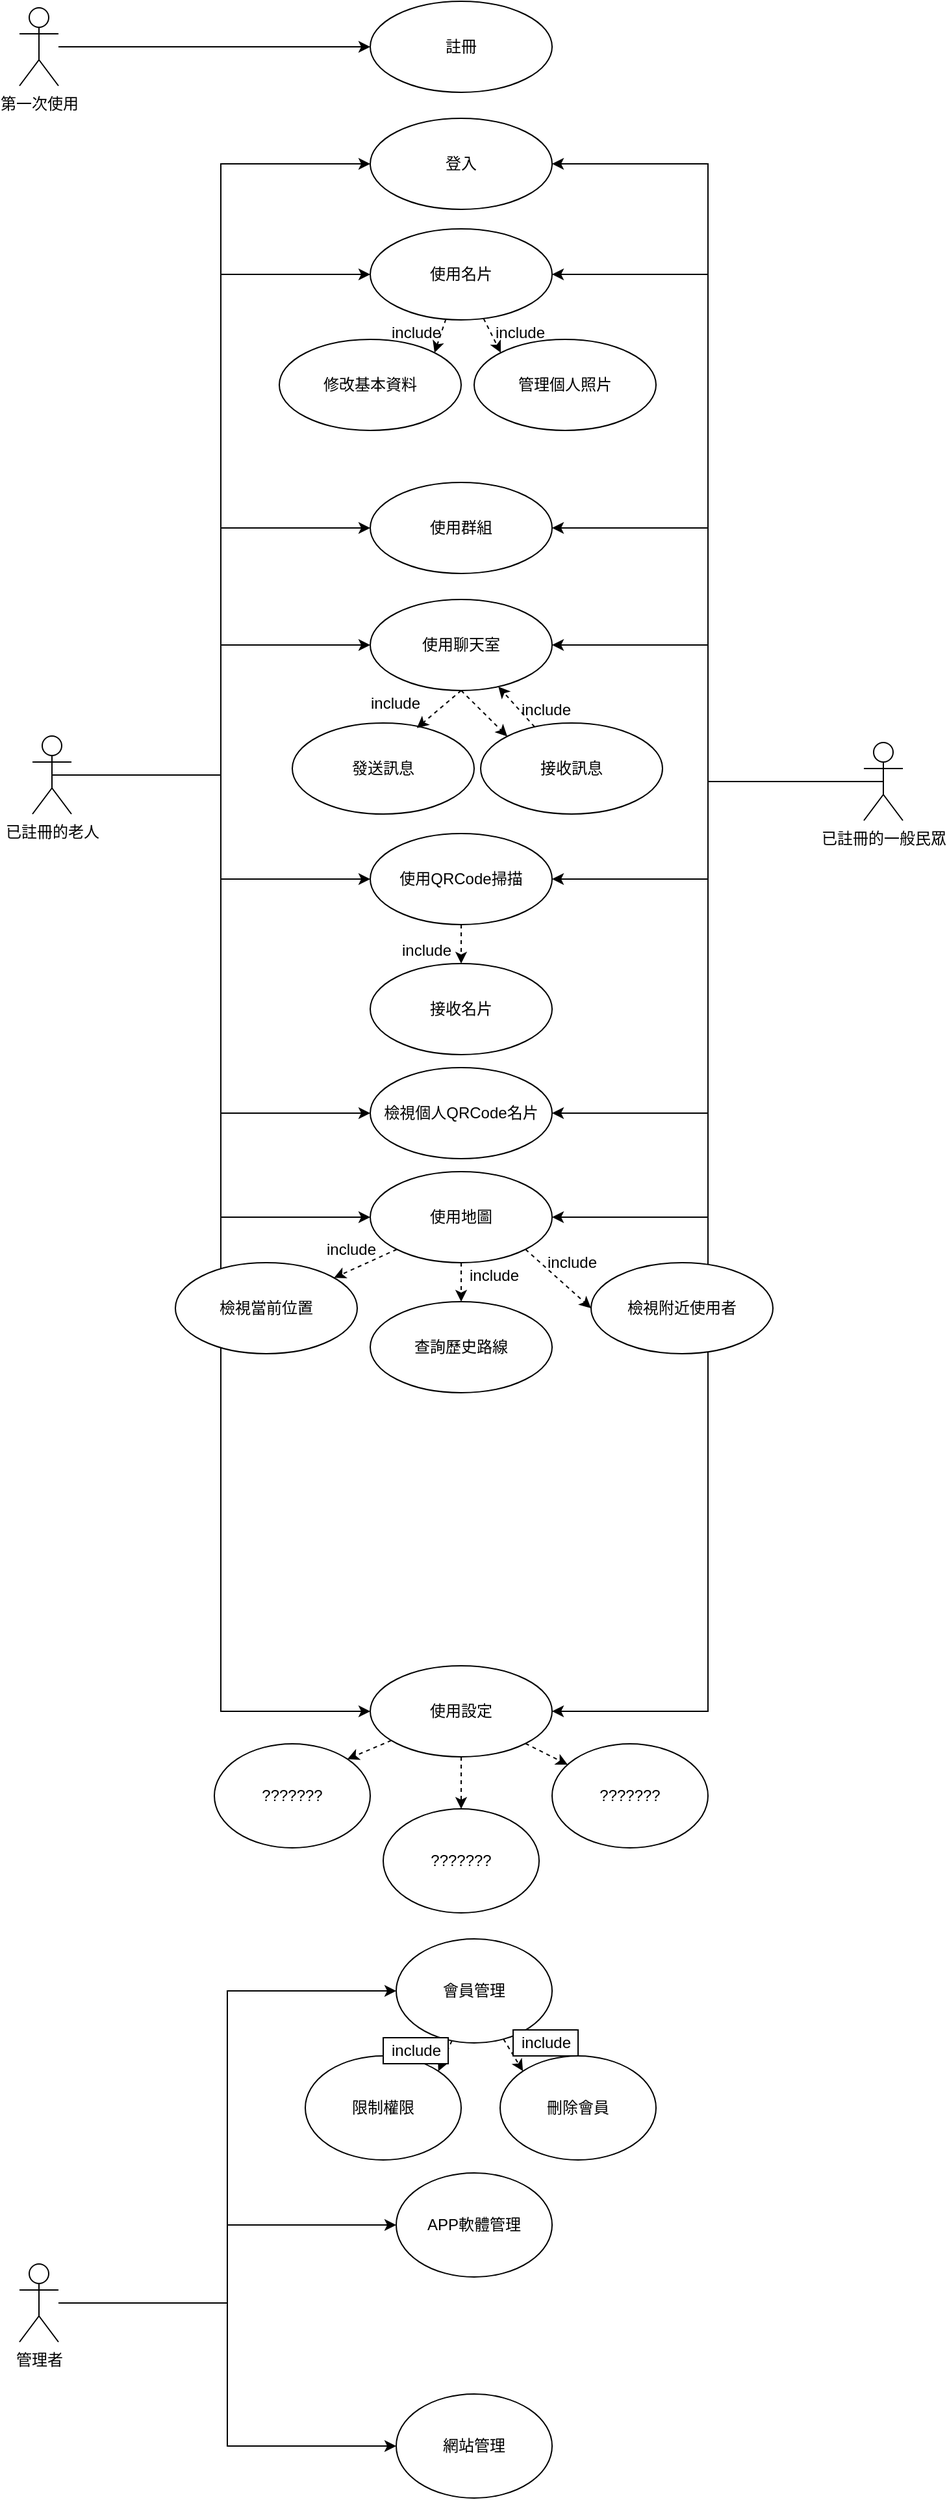 <mxfile version="15.6.5" type="github">
  <diagram id="3pQnXrzSG3vX-jDDkCfl" name="Page-1">
    <mxGraphModel dx="1483" dy="766" grid="1" gridSize="10" guides="1" tooltips="1" connect="1" arrows="1" fold="1" page="1" pageScale="1" pageWidth="827" pageHeight="1169" math="0" shadow="0">
      <root>
        <mxCell id="0" />
        <mxCell id="1" parent="0" />
        <mxCell id="MmpGkMe2nX216u95FJ8I-1" value="註冊" style="ellipse;whiteSpace=wrap;html=1;fillColor=default;strokeColor=default;fontColor=default;" parent="1" vertex="1">
          <mxGeometry x="370" y="30" width="140" height="70" as="geometry" />
        </mxCell>
        <mxCell id="MmpGkMe2nX216u95FJ8I-3" style="edgeStyle=orthogonalEdgeStyle;rounded=0;orthogonalLoop=1;jettySize=auto;html=1;entryX=0;entryY=0.5;entryDx=0;entryDy=0;" parent="1" source="MmpGkMe2nX216u95FJ8I-2" target="MmpGkMe2nX216u95FJ8I-1" edge="1">
          <mxGeometry relative="1" as="geometry" />
        </mxCell>
        <mxCell id="MmpGkMe2nX216u95FJ8I-2" value="&lt;div&gt;第一次使用&lt;br&gt;&lt;/div&gt;" style="shape=umlActor;verticalLabelPosition=bottom;verticalAlign=top;html=1;fillColor=default;strokeColor=default;fontColor=default;" parent="1" vertex="1">
          <mxGeometry x="100" y="35" width="30" height="60" as="geometry" />
        </mxCell>
        <mxCell id="_9rkQAgJzxw9d2bGMF5m-8" style="edgeStyle=orthogonalEdgeStyle;rounded=0;orthogonalLoop=1;jettySize=auto;html=1;exitX=0.5;exitY=0.5;exitDx=0;exitDy=0;exitPerimeter=0;labelBackgroundColor=default;fontColor=default;strokeColor=default;entryX=0;entryY=0.5;entryDx=0;entryDy=0;" edge="1" parent="1" source="MmpGkMe2nX216u95FJ8I-4" target="_9rkQAgJzxw9d2bGMF5m-7">
          <mxGeometry relative="1" as="geometry">
            <mxPoint x="380" y="280" as="targetPoint" />
          </mxGeometry>
        </mxCell>
        <mxCell id="_9rkQAgJzxw9d2bGMF5m-47" style="edgeStyle=orthogonalEdgeStyle;rounded=0;orthogonalLoop=1;jettySize=auto;html=1;entryX=0;entryY=0.5;entryDx=0;entryDy=0;labelBackgroundColor=default;fontColor=default;endArrow=classic;endFill=1;strokeColor=default;" edge="1" parent="1" source="MmpGkMe2nX216u95FJ8I-4" target="_9rkQAgJzxw9d2bGMF5m-11">
          <mxGeometry relative="1" as="geometry" />
        </mxCell>
        <mxCell id="_9rkQAgJzxw9d2bGMF5m-48" style="edgeStyle=orthogonalEdgeStyle;rounded=0;orthogonalLoop=1;jettySize=auto;html=1;entryX=0;entryY=0.5;entryDx=0;entryDy=0;labelBackgroundColor=default;fontColor=default;endArrow=classic;endFill=1;strokeColor=default;" edge="1" parent="1" source="MmpGkMe2nX216u95FJ8I-4" target="_9rkQAgJzxw9d2bGMF5m-13">
          <mxGeometry relative="1" as="geometry" />
        </mxCell>
        <mxCell id="_9rkQAgJzxw9d2bGMF5m-49" style="edgeStyle=orthogonalEdgeStyle;rounded=0;orthogonalLoop=1;jettySize=auto;html=1;entryX=0;entryY=0.5;entryDx=0;entryDy=0;labelBackgroundColor=default;fontColor=default;endArrow=classic;endFill=1;strokeColor=default;" edge="1" parent="1" source="MmpGkMe2nX216u95FJ8I-4" target="_9rkQAgJzxw9d2bGMF5m-17">
          <mxGeometry relative="1" as="geometry" />
        </mxCell>
        <mxCell id="_9rkQAgJzxw9d2bGMF5m-50" style="edgeStyle=orthogonalEdgeStyle;rounded=0;orthogonalLoop=1;jettySize=auto;html=1;entryX=0;entryY=0.5;entryDx=0;entryDy=0;labelBackgroundColor=default;fontColor=default;endArrow=classic;endFill=1;strokeColor=default;" edge="1" parent="1" source="MmpGkMe2nX216u95FJ8I-4" target="_9rkQAgJzxw9d2bGMF5m-15">
          <mxGeometry relative="1" as="geometry" />
        </mxCell>
        <mxCell id="_9rkQAgJzxw9d2bGMF5m-51" style="edgeStyle=orthogonalEdgeStyle;rounded=0;orthogonalLoop=1;jettySize=auto;html=1;entryX=0;entryY=0.5;entryDx=0;entryDy=0;labelBackgroundColor=default;fontColor=default;endArrow=classic;endFill=1;strokeColor=default;" edge="1" parent="1" source="MmpGkMe2nX216u95FJ8I-4" target="_9rkQAgJzxw9d2bGMF5m-16">
          <mxGeometry relative="1" as="geometry" />
        </mxCell>
        <mxCell id="_9rkQAgJzxw9d2bGMF5m-52" style="edgeStyle=orthogonalEdgeStyle;rounded=0;orthogonalLoop=1;jettySize=auto;html=1;entryX=0;entryY=0.5;entryDx=0;entryDy=0;labelBackgroundColor=default;fontColor=default;endArrow=classic;endFill=1;strokeColor=default;" edge="1" parent="1" source="MmpGkMe2nX216u95FJ8I-4" target="_9rkQAgJzxw9d2bGMF5m-20">
          <mxGeometry relative="1" as="geometry" />
        </mxCell>
        <mxCell id="_9rkQAgJzxw9d2bGMF5m-54" style="edgeStyle=orthogonalEdgeStyle;rounded=0;orthogonalLoop=1;jettySize=auto;html=1;entryX=0;entryY=0.5;entryDx=0;entryDy=0;labelBackgroundColor=default;fontColor=default;endArrow=classic;endFill=1;strokeColor=default;" edge="1" parent="1" source="MmpGkMe2nX216u95FJ8I-4" target="_9rkQAgJzxw9d2bGMF5m-53">
          <mxGeometry relative="1" as="geometry" />
        </mxCell>
        <mxCell id="MmpGkMe2nX216u95FJ8I-4" value="&lt;div&gt;已註冊的老人&lt;/div&gt;&lt;div&gt;&lt;br&gt;&lt;/div&gt;" style="shape=umlActor;verticalLabelPosition=bottom;verticalAlign=top;html=1;fillColor=default;strokeColor=default;fontColor=default;" parent="1" vertex="1">
          <mxGeometry x="110" y="595" width="30" height="60" as="geometry" />
        </mxCell>
        <mxCell id="_9rkQAgJzxw9d2bGMF5m-9" style="edgeStyle=orthogonalEdgeStyle;rounded=0;orthogonalLoop=1;jettySize=auto;html=1;exitX=0.5;exitY=0.5;exitDx=0;exitDy=0;exitPerimeter=0;entryX=1;entryY=0.5;entryDx=0;entryDy=0;labelBackgroundColor=default;fontColor=default;strokeColor=default;" edge="1" parent="1" source="_9rkQAgJzxw9d2bGMF5m-2" target="_9rkQAgJzxw9d2bGMF5m-7">
          <mxGeometry relative="1" as="geometry" />
        </mxCell>
        <mxCell id="_9rkQAgJzxw9d2bGMF5m-59" style="edgeStyle=orthogonalEdgeStyle;rounded=0;orthogonalLoop=1;jettySize=auto;html=1;entryX=1;entryY=0.5;entryDx=0;entryDy=0;labelBackgroundColor=default;fontColor=default;endArrow=classic;endFill=1;strokeColor=default;" edge="1" parent="1" source="_9rkQAgJzxw9d2bGMF5m-2" target="_9rkQAgJzxw9d2bGMF5m-11">
          <mxGeometry relative="1" as="geometry" />
        </mxCell>
        <mxCell id="_9rkQAgJzxw9d2bGMF5m-60" style="edgeStyle=orthogonalEdgeStyle;rounded=0;orthogonalLoop=1;jettySize=auto;html=1;entryX=1;entryY=0.5;entryDx=0;entryDy=0;labelBackgroundColor=default;fontColor=default;endArrow=classic;endFill=1;strokeColor=default;" edge="1" parent="1" source="_9rkQAgJzxw9d2bGMF5m-2" target="_9rkQAgJzxw9d2bGMF5m-13">
          <mxGeometry relative="1" as="geometry" />
        </mxCell>
        <mxCell id="_9rkQAgJzxw9d2bGMF5m-61" style="edgeStyle=orthogonalEdgeStyle;rounded=0;orthogonalLoop=1;jettySize=auto;html=1;entryX=1;entryY=0.5;entryDx=0;entryDy=0;labelBackgroundColor=default;fontColor=default;endArrow=classic;endFill=1;strokeColor=default;" edge="1" parent="1" source="_9rkQAgJzxw9d2bGMF5m-2" target="_9rkQAgJzxw9d2bGMF5m-17">
          <mxGeometry relative="1" as="geometry" />
        </mxCell>
        <mxCell id="_9rkQAgJzxw9d2bGMF5m-62" style="edgeStyle=orthogonalEdgeStyle;rounded=0;orthogonalLoop=1;jettySize=auto;html=1;entryX=1;entryY=0.5;entryDx=0;entryDy=0;labelBackgroundColor=default;fontColor=default;endArrow=classic;endFill=1;strokeColor=default;" edge="1" parent="1" source="_9rkQAgJzxw9d2bGMF5m-2" target="_9rkQAgJzxw9d2bGMF5m-15">
          <mxGeometry relative="1" as="geometry" />
        </mxCell>
        <mxCell id="_9rkQAgJzxw9d2bGMF5m-63" style="edgeStyle=orthogonalEdgeStyle;rounded=0;orthogonalLoop=1;jettySize=auto;html=1;entryX=1;entryY=0.5;entryDx=0;entryDy=0;labelBackgroundColor=default;fontColor=default;endArrow=classic;endFill=1;strokeColor=default;" edge="1" parent="1" source="_9rkQAgJzxw9d2bGMF5m-2" target="_9rkQAgJzxw9d2bGMF5m-16">
          <mxGeometry relative="1" as="geometry" />
        </mxCell>
        <mxCell id="_9rkQAgJzxw9d2bGMF5m-64" style="edgeStyle=orthogonalEdgeStyle;rounded=0;orthogonalLoop=1;jettySize=auto;html=1;entryX=1;entryY=0.5;entryDx=0;entryDy=0;labelBackgroundColor=default;fontColor=default;endArrow=classic;endFill=1;strokeColor=default;" edge="1" parent="1" source="_9rkQAgJzxw9d2bGMF5m-2" target="_9rkQAgJzxw9d2bGMF5m-20">
          <mxGeometry relative="1" as="geometry" />
        </mxCell>
        <mxCell id="_9rkQAgJzxw9d2bGMF5m-65" style="edgeStyle=orthogonalEdgeStyle;rounded=0;orthogonalLoop=1;jettySize=auto;html=1;entryX=1;entryY=0.5;entryDx=0;entryDy=0;labelBackgroundColor=default;fontColor=default;endArrow=classic;endFill=1;strokeColor=default;" edge="1" parent="1" source="_9rkQAgJzxw9d2bGMF5m-2" target="_9rkQAgJzxw9d2bGMF5m-53">
          <mxGeometry relative="1" as="geometry" />
        </mxCell>
        <mxCell id="_9rkQAgJzxw9d2bGMF5m-2" value="已註冊的一般民眾" style="shape=umlActor;verticalLabelPosition=bottom;verticalAlign=top;html=1;fillColor=default;strokeColor=default;fontColor=default;" vertex="1" parent="1">
          <mxGeometry x="750" y="600" width="30" height="60" as="geometry" />
        </mxCell>
        <mxCell id="_9rkQAgJzxw9d2bGMF5m-7" value="登入" style="ellipse;whiteSpace=wrap;html=1;fillColor=default;strokeColor=default;fontColor=default;" vertex="1" parent="1">
          <mxGeometry x="370" y="120" width="140" height="70" as="geometry" />
        </mxCell>
        <mxCell id="_9rkQAgJzxw9d2bGMF5m-79" style="edgeStyle=orthogonalEdgeStyle;rounded=0;orthogonalLoop=1;jettySize=auto;html=1;entryX=0;entryY=0.5;entryDx=0;entryDy=0;labelBackgroundColor=default;fontColor=default;endArrow=classic;endFill=1;strokeColor=default;" edge="1" parent="1" source="_9rkQAgJzxw9d2bGMF5m-10" target="_9rkQAgJzxw9d2bGMF5m-66">
          <mxGeometry relative="1" as="geometry" />
        </mxCell>
        <mxCell id="_9rkQAgJzxw9d2bGMF5m-80" style="edgeStyle=orthogonalEdgeStyle;rounded=0;orthogonalLoop=1;jettySize=auto;html=1;entryX=0;entryY=0.5;entryDx=0;entryDy=0;labelBackgroundColor=default;fontColor=default;endArrow=classic;endFill=1;strokeColor=default;" edge="1" parent="1" source="_9rkQAgJzxw9d2bGMF5m-10" target="_9rkQAgJzxw9d2bGMF5m-77">
          <mxGeometry relative="1" as="geometry" />
        </mxCell>
        <mxCell id="_9rkQAgJzxw9d2bGMF5m-81" style="edgeStyle=orthogonalEdgeStyle;rounded=0;orthogonalLoop=1;jettySize=auto;html=1;entryX=0;entryY=0.5;entryDx=0;entryDy=0;labelBackgroundColor=default;fontColor=default;endArrow=classic;endFill=1;strokeColor=default;" edge="1" parent="1" source="_9rkQAgJzxw9d2bGMF5m-10" target="_9rkQAgJzxw9d2bGMF5m-78">
          <mxGeometry relative="1" as="geometry" />
        </mxCell>
        <mxCell id="_9rkQAgJzxw9d2bGMF5m-10" value="管理者" style="shape=umlActor;verticalLabelPosition=bottom;verticalAlign=top;html=1;fillColor=default;strokeColor=default;fontColor=default;" vertex="1" parent="1">
          <mxGeometry x="100" y="1770" width="30" height="60" as="geometry" />
        </mxCell>
        <mxCell id="_9rkQAgJzxw9d2bGMF5m-71" style="rounded=0;orthogonalLoop=1;jettySize=auto;html=1;entryX=0;entryY=0;entryDx=0;entryDy=0;labelBackgroundColor=default;fontColor=default;endArrow=classic;endFill=1;strokeColor=default;dashed=1;" edge="1" parent="1" source="_9rkQAgJzxw9d2bGMF5m-11" target="_9rkQAgJzxw9d2bGMF5m-70">
          <mxGeometry relative="1" as="geometry" />
        </mxCell>
        <mxCell id="_9rkQAgJzxw9d2bGMF5m-72" style="edgeStyle=none;rounded=0;orthogonalLoop=1;jettySize=auto;html=1;entryX=1;entryY=0;entryDx=0;entryDy=0;dashed=1;labelBackgroundColor=default;fontColor=default;endArrow=classic;endFill=1;strokeColor=default;" edge="1" parent="1" source="_9rkQAgJzxw9d2bGMF5m-11" target="_9rkQAgJzxw9d2bGMF5m-69">
          <mxGeometry relative="1" as="geometry" />
        </mxCell>
        <mxCell id="_9rkQAgJzxw9d2bGMF5m-11" value="使用名片" style="ellipse;whiteSpace=wrap;html=1;fillColor=default;strokeColor=default;fontColor=default;" vertex="1" parent="1">
          <mxGeometry x="370" y="205" width="140" height="70" as="geometry" />
        </mxCell>
        <mxCell id="_9rkQAgJzxw9d2bGMF5m-12" value="&lt;div&gt;接收名片&lt;/div&gt;" style="ellipse;whiteSpace=wrap;html=1;fillColor=default;strokeColor=default;fontColor=default;" vertex="1" parent="1">
          <mxGeometry x="370" y="770" width="140" height="70" as="geometry" />
        </mxCell>
        <mxCell id="_9rkQAgJzxw9d2bGMF5m-13" value="使用群組" style="ellipse;whiteSpace=wrap;html=1;fillColor=default;strokeColor=default;fontColor=default;" vertex="1" parent="1">
          <mxGeometry x="370" y="400" width="140" height="70" as="geometry" />
        </mxCell>
        <mxCell id="_9rkQAgJzxw9d2bGMF5m-15" value="使用QRCode掃描" style="ellipse;whiteSpace=wrap;html=1;fillColor=default;strokeColor=default;fontColor=default;" vertex="1" parent="1">
          <mxGeometry x="370" y="670" width="140" height="70" as="geometry" />
        </mxCell>
        <mxCell id="_9rkQAgJzxw9d2bGMF5m-16" value="檢視個人QRCode名片" style="ellipse;whiteSpace=wrap;html=1;fillColor=default;strokeColor=default;fontColor=default;" vertex="1" parent="1">
          <mxGeometry x="370" y="850" width="140" height="70" as="geometry" />
        </mxCell>
        <mxCell id="_9rkQAgJzxw9d2bGMF5m-17" value="使用聊天室" style="ellipse;whiteSpace=wrap;html=1;fillColor=default;strokeColor=default;fontColor=default;" vertex="1" parent="1">
          <mxGeometry x="370" y="490" width="140" height="70" as="geometry" />
        </mxCell>
        <mxCell id="_9rkQAgJzxw9d2bGMF5m-18" value="&lt;div&gt;檢視當前位置&lt;/div&gt;" style="ellipse;whiteSpace=wrap;html=1;fillColor=default;strokeColor=default;fontColor=default;" vertex="1" parent="1">
          <mxGeometry x="220" y="1000" width="140" height="70" as="geometry" />
        </mxCell>
        <mxCell id="_9rkQAgJzxw9d2bGMF5m-19" value="查詢歷史路線" style="ellipse;whiteSpace=wrap;html=1;fillColor=default;strokeColor=default;fontColor=default;" vertex="1" parent="1">
          <mxGeometry x="370" y="1030" width="140" height="70" as="geometry" />
        </mxCell>
        <mxCell id="_9rkQAgJzxw9d2bGMF5m-20" value="&lt;div&gt;使用地圖&lt;/div&gt;" style="ellipse;whiteSpace=wrap;html=1;fillColor=default;strokeColor=default;fontColor=default;" vertex="1" parent="1">
          <mxGeometry x="370" y="930" width="140" height="70" as="geometry" />
        </mxCell>
        <mxCell id="_9rkQAgJzxw9d2bGMF5m-21" value="發送訊息" style="ellipse;whiteSpace=wrap;html=1;fillColor=default;strokeColor=default;fontColor=default;" vertex="1" parent="1">
          <mxGeometry x="310" y="585" width="140" height="70" as="geometry" />
        </mxCell>
        <mxCell id="_9rkQAgJzxw9d2bGMF5m-73" value="" style="edgeStyle=none;rounded=0;orthogonalLoop=1;jettySize=auto;html=1;dashed=1;labelBackgroundColor=default;fontColor=default;endArrow=classic;endFill=1;strokeColor=default;" edge="1" parent="1" source="_9rkQAgJzxw9d2bGMF5m-22" target="_9rkQAgJzxw9d2bGMF5m-17">
          <mxGeometry relative="1" as="geometry" />
        </mxCell>
        <mxCell id="_9rkQAgJzxw9d2bGMF5m-22" value="接收訊息" style="ellipse;whiteSpace=wrap;html=1;fillColor=default;strokeColor=default;fontColor=default;" vertex="1" parent="1">
          <mxGeometry x="455" y="585" width="140" height="70" as="geometry" />
        </mxCell>
        <mxCell id="_9rkQAgJzxw9d2bGMF5m-24" value="" style="endArrow=classic;html=1;rounded=0;labelBackgroundColor=default;fontColor=default;strokeColor=default;entryX=0.685;entryY=0.055;entryDx=0;entryDy=0;entryPerimeter=0;exitX=0.5;exitY=1;exitDx=0;exitDy=0;dashed=1;endFill=1;" edge="1" parent="1" source="_9rkQAgJzxw9d2bGMF5m-17" target="_9rkQAgJzxw9d2bGMF5m-21">
          <mxGeometry width="50" height="50" relative="1" as="geometry">
            <mxPoint x="510" y="460" as="sourcePoint" />
            <mxPoint x="560" y="410" as="targetPoint" />
          </mxGeometry>
        </mxCell>
        <mxCell id="_9rkQAgJzxw9d2bGMF5m-25" value="" style="endArrow=classic;dashed=1;html=1;rounded=0;labelBackgroundColor=default;fontColor=default;strokeColor=default;entryX=0;entryY=0;entryDx=0;entryDy=0;exitX=0.5;exitY=1;exitDx=0;exitDy=0;endFill=1;" edge="1" parent="1" source="_9rkQAgJzxw9d2bGMF5m-17" target="_9rkQAgJzxw9d2bGMF5m-22">
          <mxGeometry width="50" height="50" relative="1" as="geometry">
            <mxPoint x="490" y="600" as="sourcePoint" />
            <mxPoint x="540" y="550" as="targetPoint" />
          </mxGeometry>
        </mxCell>
        <mxCell id="_9rkQAgJzxw9d2bGMF5m-27" value="include" style="text;html=1;align=center;verticalAlign=middle;resizable=0;points=[];autosize=1;strokeColor=none;fillColor=none;fontColor=default;" vertex="1" parent="1">
          <mxGeometry x="364" y="560" width="50" height="20" as="geometry" />
        </mxCell>
        <mxCell id="_9rkQAgJzxw9d2bGMF5m-28" value="include" style="text;html=1;align=center;verticalAlign=middle;resizable=0;points=[];autosize=1;strokeColor=none;fillColor=none;fontColor=default;" vertex="1" parent="1">
          <mxGeometry x="480" y="565" width="50" height="20" as="geometry" />
        </mxCell>
        <mxCell id="_9rkQAgJzxw9d2bGMF5m-30" value="" style="endArrow=classic;html=1;rounded=0;dashed=1;labelBackgroundColor=default;fontColor=default;strokeColor=default;entryX=0.5;entryY=0;entryDx=0;entryDy=0;exitX=0.5;exitY=1;exitDx=0;exitDy=0;" edge="1" parent="1" source="_9rkQAgJzxw9d2bGMF5m-15" target="_9rkQAgJzxw9d2bGMF5m-12">
          <mxGeometry width="50" height="50" relative="1" as="geometry">
            <mxPoint x="520" y="740" as="sourcePoint" />
            <mxPoint x="570" y="690" as="targetPoint" />
          </mxGeometry>
        </mxCell>
        <mxCell id="_9rkQAgJzxw9d2bGMF5m-32" value="" style="endArrow=classic;html=1;rounded=0;dashed=1;labelBackgroundColor=default;fontColor=default;strokeColor=default;exitX=0;exitY=1;exitDx=0;exitDy=0;" edge="1" parent="1" source="_9rkQAgJzxw9d2bGMF5m-20" target="_9rkQAgJzxw9d2bGMF5m-18">
          <mxGeometry width="50" height="50" relative="1" as="geometry">
            <mxPoint x="500" y="850" as="sourcePoint" />
            <mxPoint x="570" y="850" as="targetPoint" />
          </mxGeometry>
        </mxCell>
        <mxCell id="_9rkQAgJzxw9d2bGMF5m-33" value="" style="endArrow=classic;html=1;rounded=0;dashed=1;labelBackgroundColor=default;fontColor=default;strokeColor=default;exitX=0.5;exitY=1;exitDx=0;exitDy=0;" edge="1" parent="1" source="_9rkQAgJzxw9d2bGMF5m-20" target="_9rkQAgJzxw9d2bGMF5m-19">
          <mxGeometry width="50" height="50" relative="1" as="geometry">
            <mxPoint x="502.72" y="900.0" as="sourcePoint" />
            <mxPoint x="580" y="859.6" as="targetPoint" />
          </mxGeometry>
        </mxCell>
        <mxCell id="_9rkQAgJzxw9d2bGMF5m-34" value="檢視附近使用者" style="ellipse;whiteSpace=wrap;html=1;fillColor=default;strokeColor=default;fontColor=default;" vertex="1" parent="1">
          <mxGeometry x="540" y="1000" width="140" height="70" as="geometry" />
        </mxCell>
        <mxCell id="_9rkQAgJzxw9d2bGMF5m-36" value="include" style="text;html=1;align=center;verticalAlign=middle;resizable=0;points=[];autosize=1;strokeColor=none;fillColor=none;fontColor=default;" vertex="1" parent="1">
          <mxGeometry x="388" y="750" width="50" height="20" as="geometry" />
        </mxCell>
        <mxCell id="_9rkQAgJzxw9d2bGMF5m-37" value="include" style="text;html=1;align=center;verticalAlign=middle;resizable=0;points=[];autosize=1;strokeColor=none;fillColor=none;fontColor=default;" vertex="1" parent="1">
          <mxGeometry x="330" y="980" width="50" height="20" as="geometry" />
        </mxCell>
        <mxCell id="_9rkQAgJzxw9d2bGMF5m-38" value="include" style="text;html=1;align=center;verticalAlign=middle;resizable=0;points=[];autosize=1;strokeColor=none;fillColor=none;fontColor=default;" vertex="1" parent="1">
          <mxGeometry x="440" y="1000" width="50" height="20" as="geometry" />
        </mxCell>
        <mxCell id="_9rkQAgJzxw9d2bGMF5m-41" value="include" style="text;html=1;align=center;verticalAlign=middle;resizable=0;points=[];autosize=1;strokeColor=none;fillColor=none;fontColor=default;" vertex="1" parent="1">
          <mxGeometry x="500" y="990" width="50" height="20" as="geometry" />
        </mxCell>
        <mxCell id="_9rkQAgJzxw9d2bGMF5m-43" value="" style="endArrow=classic;html=1;rounded=0;dashed=1;labelBackgroundColor=default;fontColor=default;strokeColor=default;entryX=0;entryY=0.5;entryDx=0;entryDy=0;exitX=1;exitY=1;exitDx=0;exitDy=0;" edge="1" parent="1" source="_9rkQAgJzxw9d2bGMF5m-20" target="_9rkQAgJzxw9d2bGMF5m-34">
          <mxGeometry width="50" height="50" relative="1" as="geometry">
            <mxPoint x="520" y="665" as="sourcePoint" />
            <mxPoint x="590" y="665" as="targetPoint" />
          </mxGeometry>
        </mxCell>
        <mxCell id="_9rkQAgJzxw9d2bGMF5m-88" style="edgeStyle=none;rounded=0;orthogonalLoop=1;jettySize=auto;html=1;dashed=1;labelBackgroundColor=default;fontColor=default;endArrow=classic;endFill=1;strokeColor=default;" edge="1" parent="1" source="_9rkQAgJzxw9d2bGMF5m-53" target="_9rkQAgJzxw9d2bGMF5m-87">
          <mxGeometry relative="1" as="geometry" />
        </mxCell>
        <mxCell id="_9rkQAgJzxw9d2bGMF5m-91" style="edgeStyle=none;rounded=0;orthogonalLoop=1;jettySize=auto;html=1;entryX=0.5;entryY=0;entryDx=0;entryDy=0;dashed=1;labelBackgroundColor=default;fontColor=default;endArrow=classic;endFill=1;strokeColor=default;" edge="1" parent="1" source="_9rkQAgJzxw9d2bGMF5m-53" target="_9rkQAgJzxw9d2bGMF5m-89">
          <mxGeometry relative="1" as="geometry" />
        </mxCell>
        <mxCell id="_9rkQAgJzxw9d2bGMF5m-92" style="edgeStyle=none;rounded=0;orthogonalLoop=1;jettySize=auto;html=1;entryX=1;entryY=0;entryDx=0;entryDy=0;dashed=1;labelBackgroundColor=default;fontColor=default;endArrow=classic;endFill=1;strokeColor=default;" edge="1" parent="1" source="_9rkQAgJzxw9d2bGMF5m-53" target="_9rkQAgJzxw9d2bGMF5m-90">
          <mxGeometry relative="1" as="geometry" />
        </mxCell>
        <mxCell id="_9rkQAgJzxw9d2bGMF5m-53" value="使用設定" style="ellipse;whiteSpace=wrap;html=1;fillColor=default;strokeColor=default;fontColor=default;" vertex="1" parent="1">
          <mxGeometry x="370" y="1310" width="140" height="70" as="geometry" />
        </mxCell>
        <mxCell id="_9rkQAgJzxw9d2bGMF5m-82" style="rounded=0;orthogonalLoop=1;jettySize=auto;html=1;entryX=1;entryY=0;entryDx=0;entryDy=0;labelBackgroundColor=default;fontColor=default;endArrow=classic;endFill=1;strokeColor=default;dashed=1;" edge="1" parent="1" source="_9rkQAgJzxw9d2bGMF5m-66" target="_9rkQAgJzxw9d2bGMF5m-68">
          <mxGeometry relative="1" as="geometry" />
        </mxCell>
        <mxCell id="_9rkQAgJzxw9d2bGMF5m-83" style="edgeStyle=none;rounded=0;orthogonalLoop=1;jettySize=auto;html=1;entryX=0;entryY=0;entryDx=0;entryDy=0;dashed=1;labelBackgroundColor=default;fontColor=default;endArrow=classic;endFill=1;strokeColor=default;" edge="1" parent="1" source="_9rkQAgJzxw9d2bGMF5m-66" target="_9rkQAgJzxw9d2bGMF5m-67">
          <mxGeometry relative="1" as="geometry" />
        </mxCell>
        <mxCell id="_9rkQAgJzxw9d2bGMF5m-66" value="會員管理" style="ellipse;whiteSpace=wrap;html=1;fontColor=default;strokeColor=default;fillColor=default;" vertex="1" parent="1">
          <mxGeometry x="390" y="1520" width="120" height="80" as="geometry" />
        </mxCell>
        <mxCell id="_9rkQAgJzxw9d2bGMF5m-67" value="刪除會員" style="ellipse;whiteSpace=wrap;html=1;fontColor=default;strokeColor=default;fillColor=default;" vertex="1" parent="1">
          <mxGeometry x="470" y="1610" width="120" height="80" as="geometry" />
        </mxCell>
        <mxCell id="_9rkQAgJzxw9d2bGMF5m-68" value="&lt;div&gt;限制權限&lt;br&gt;&lt;/div&gt;" style="ellipse;whiteSpace=wrap;html=1;fontColor=default;strokeColor=default;fillColor=default;" vertex="1" parent="1">
          <mxGeometry x="320" y="1610" width="120" height="80" as="geometry" />
        </mxCell>
        <mxCell id="_9rkQAgJzxw9d2bGMF5m-69" value="修改基本資料" style="ellipse;whiteSpace=wrap;html=1;fillColor=default;strokeColor=default;fontColor=default;" vertex="1" parent="1">
          <mxGeometry x="300" y="290" width="140" height="70" as="geometry" />
        </mxCell>
        <mxCell id="_9rkQAgJzxw9d2bGMF5m-70" value="管理個人照片" style="ellipse;whiteSpace=wrap;html=1;fillColor=default;strokeColor=default;fontColor=default;" vertex="1" parent="1">
          <mxGeometry x="450" y="290" width="140" height="70" as="geometry" />
        </mxCell>
        <mxCell id="_9rkQAgJzxw9d2bGMF5m-74" value="include" style="text;html=1;align=center;verticalAlign=middle;resizable=0;points=[];autosize=1;strokeColor=none;fillColor=none;fontColor=default;" vertex="1" parent="1">
          <mxGeometry x="460" y="275" width="50" height="20" as="geometry" />
        </mxCell>
        <mxCell id="_9rkQAgJzxw9d2bGMF5m-75" value="include" style="text;html=1;align=center;verticalAlign=middle;resizable=0;points=[];autosize=1;strokeColor=none;fillColor=none;fontColor=default;" vertex="1" parent="1">
          <mxGeometry x="380" y="275" width="50" height="20" as="geometry" />
        </mxCell>
        <mxCell id="_9rkQAgJzxw9d2bGMF5m-77" value="APP軟體管理" style="ellipse;whiteSpace=wrap;html=1;fontColor=default;strokeColor=default;fillColor=default;" vertex="1" parent="1">
          <mxGeometry x="390" y="1700" width="120" height="80" as="geometry" />
        </mxCell>
        <mxCell id="_9rkQAgJzxw9d2bGMF5m-78" value="網站管理" style="ellipse;whiteSpace=wrap;html=1;fontColor=default;strokeColor=default;fillColor=default;" vertex="1" parent="1">
          <mxGeometry x="390" y="1870" width="120" height="80" as="geometry" />
        </mxCell>
        <mxCell id="_9rkQAgJzxw9d2bGMF5m-84" value="include" style="text;html=1;align=center;verticalAlign=middle;resizable=0;points=[];autosize=1;strokeColor=default;fillColor=default;fontColor=default;" vertex="1" parent="1">
          <mxGeometry x="480" y="1590" width="50" height="20" as="geometry" />
        </mxCell>
        <mxCell id="_9rkQAgJzxw9d2bGMF5m-85" value="include" style="text;html=1;align=center;verticalAlign=middle;resizable=0;points=[];autosize=1;strokeColor=default;fillColor=default;fontColor=default;" vertex="1" parent="1">
          <mxGeometry x="380" y="1596" width="50" height="20" as="geometry" />
        </mxCell>
        <mxCell id="_9rkQAgJzxw9d2bGMF5m-87" value="???????" style="ellipse;whiteSpace=wrap;html=1;fontColor=default;strokeColor=default;fillColor=default;" vertex="1" parent="1">
          <mxGeometry x="510" y="1370" width="120" height="80" as="geometry" />
        </mxCell>
        <mxCell id="_9rkQAgJzxw9d2bGMF5m-89" value="???????" style="ellipse;whiteSpace=wrap;html=1;fontColor=default;strokeColor=default;fillColor=default;" vertex="1" parent="1">
          <mxGeometry x="380" y="1420" width="120" height="80" as="geometry" />
        </mxCell>
        <mxCell id="_9rkQAgJzxw9d2bGMF5m-90" value="???????" style="ellipse;whiteSpace=wrap;html=1;fontColor=default;strokeColor=default;fillColor=default;" vertex="1" parent="1">
          <mxGeometry x="250" y="1370" width="120" height="80" as="geometry" />
        </mxCell>
      </root>
    </mxGraphModel>
  </diagram>
</mxfile>
